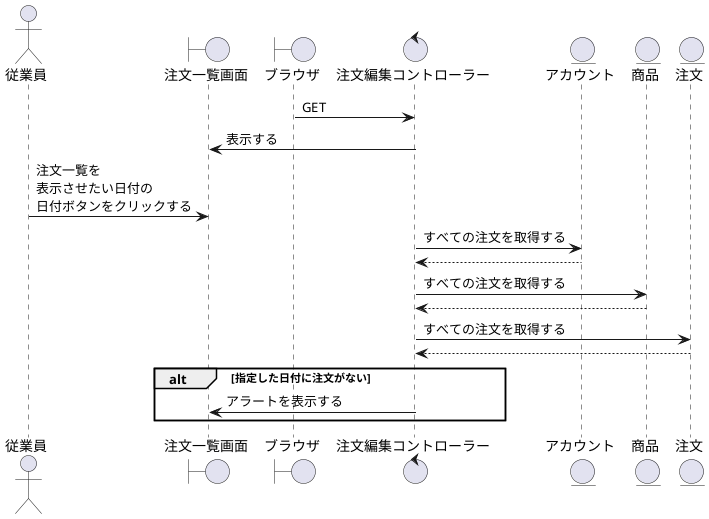 @startuml list
' ①縦軸の並び順を決める
actor "従業員" as act
boundary "注文一覧画面" as oeb
' コントローラーに初回アクセスするもの
boundary "ブラウザ" as brz
' コントローラーまたはビューの名称を決める
control "注文編集コントローラー" as oec
' DAOまたはモデルとなる
entity "アカウント" as account
entity "商品" as pdt
entity "注文" as order

brz -> oec: GET

oeb <- oec:表示する

act -> oeb:注文一覧を\n表示させたい日付の\n日付ボタンをクリックする

oec -> account:すべての注文を取得する
account --> oec
oec -> pdt:すべての注文を取得する
pdt --> oec
oec -> order:すべての注文を取得する
order --> oec

alt 指定した日付に注文がない
    oeb <- oec:アラートを表示する
end

@enduml